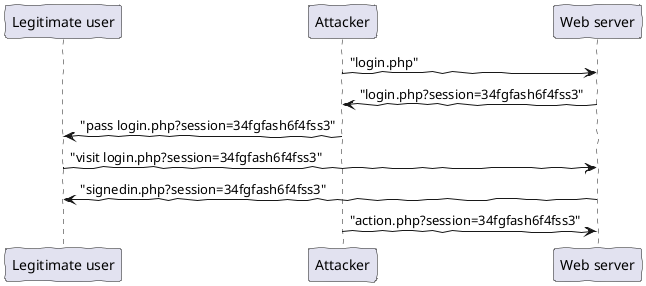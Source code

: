 @startuml

participant "Legitimate user" as U
participant "Attacker" as A
participant "Web server" as W

skinparam backgroundColor transparent
skinparam handwritten true

skinparam sequence {
'ArrowColor White
'ArrowFontName Rufscript
'ArrowFontSize 22
'ArrowFontColor White
  
'LifeLineBorderColor Grey
'LifeLineBackgroundColor #A9DCDF

'ParticipantBorderColor White
'ParticipantBackgroundColor #111111
ParticipantFontName Rufscript
ParticipantFontSize 24
'ParticipantFontColor White
}

A -> W: "login.php"
W -> A: "login.php?session=34fgfash6f4fss3"
A -> U: "pass login.php?session=34fgfash6f4fss3"
U -> W: "visit login.php?session=34fgfash6f4fss3"
W -> U: "signedin.php?session=34fgfash6f4fss3"
A -> W: "action.php?session=34fgfash6f4fss3"

@enduml